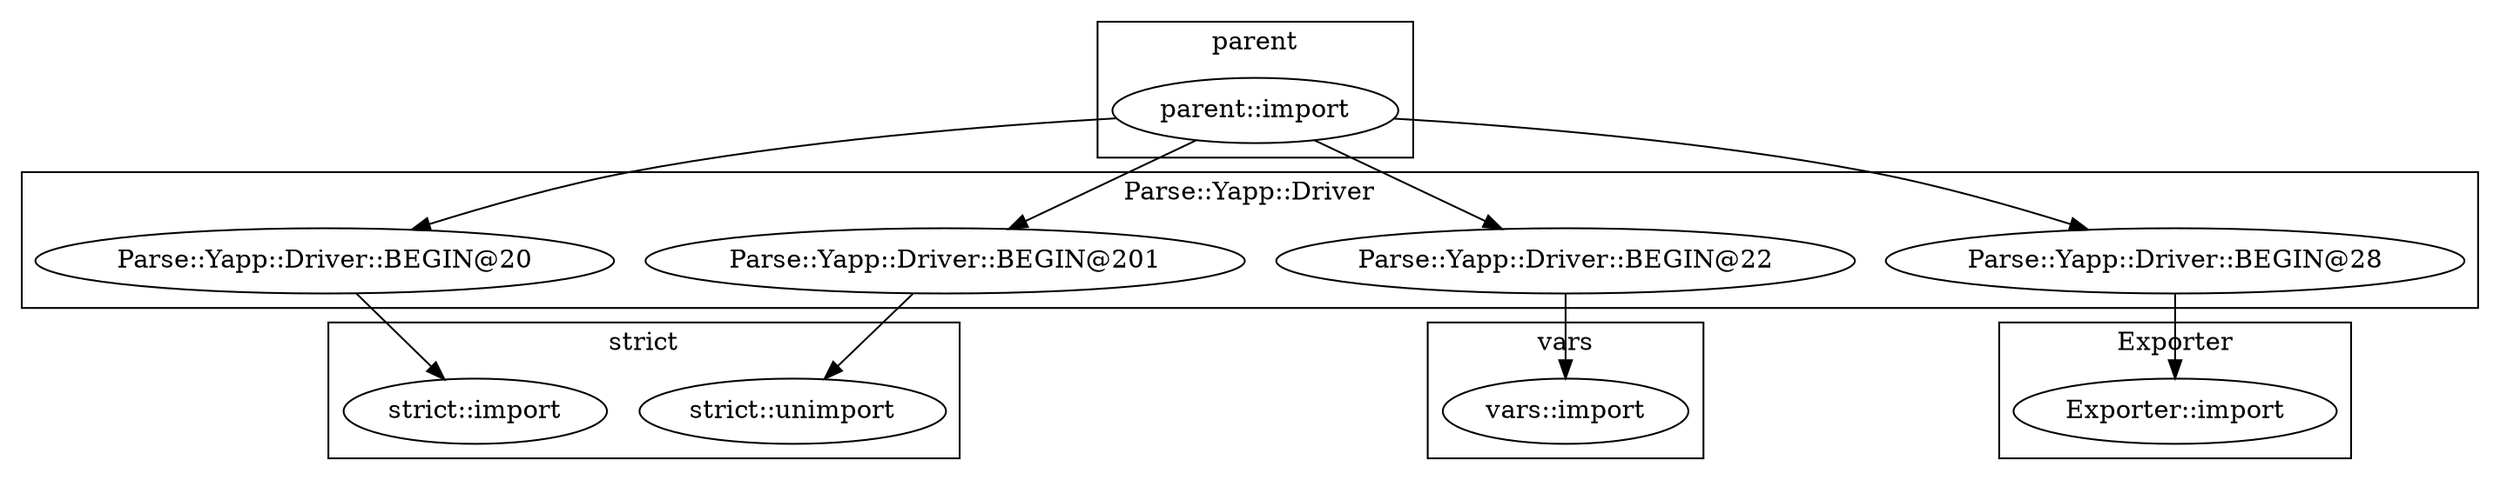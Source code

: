 digraph {
graph [overlap=false]
subgraph cluster_Parse_Yapp_Driver {
	label="Parse::Yapp::Driver";
	"Parse::Yapp::Driver::BEGIN@201";
	"Parse::Yapp::Driver::BEGIN@22";
	"Parse::Yapp::Driver::BEGIN@28";
	"Parse::Yapp::Driver::BEGIN@20";
}
subgraph cluster_Exporter {
	label="Exporter";
	"Exporter::import";
}
subgraph cluster_parent {
	label="parent";
	"parent::import";
}
subgraph cluster_vars {
	label="vars";
	"vars::import";
}
subgraph cluster_strict {
	label="strict";
	"strict::unimport";
	"strict::import";
}
"parent::import" -> "Parse::Yapp::Driver::BEGIN@201";
"Parse::Yapp::Driver::BEGIN@20" -> "strict::import";
"parent::import" -> "Parse::Yapp::Driver::BEGIN@28";
"Parse::Yapp::Driver::BEGIN@28" -> "Exporter::import";
"Parse::Yapp::Driver::BEGIN@201" -> "strict::unimport";
"Parse::Yapp::Driver::BEGIN@22" -> "vars::import";
"parent::import" -> "Parse::Yapp::Driver::BEGIN@20";
"parent::import" -> "Parse::Yapp::Driver::BEGIN@22";
}
